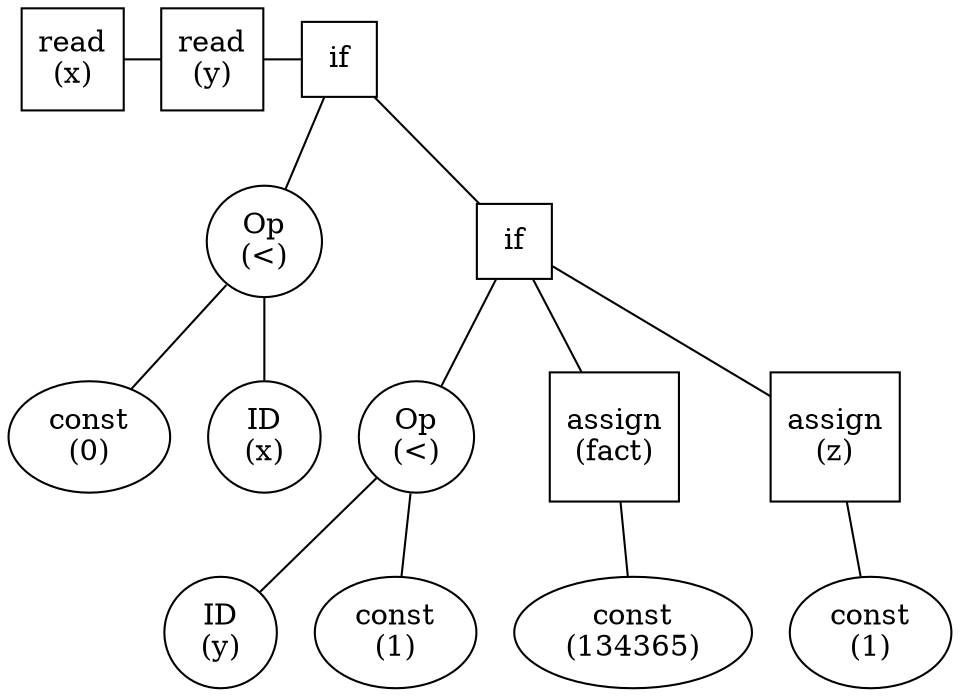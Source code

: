 // Syntax Tree
graph {
	1 [label="read
(x)" shape=square]
	2 [label="read
(y)" shape=square]
	3 [label=if shape=square]
	4 [label="const
(0)"]
	5 [label="Op
(<)"]
	6 [label="ID
(x)"]
	7 [label=if shape=square]
	8 [label="ID
(y)"]
	9 [label="Op
(<)"]
	10 [label="const
(1)"]
	11 [label="assign
(fact)" shape=square]
	12 [label="const
(134365)"]
	13 [label="assign
(z)" shape=square]
	14 [label="const
(1)"]
	5 -- 4
	3 -- 5
	5 -- 6
	3 -- 7
	9 -- 8
	7 -- 9
	9 -- 10
	7 -- 11
	11 -- 12
	7 -- 13
	13 -- 14
	1 -- 2 [constraint=false]
	2 -- 3 [constraint=false]
}
